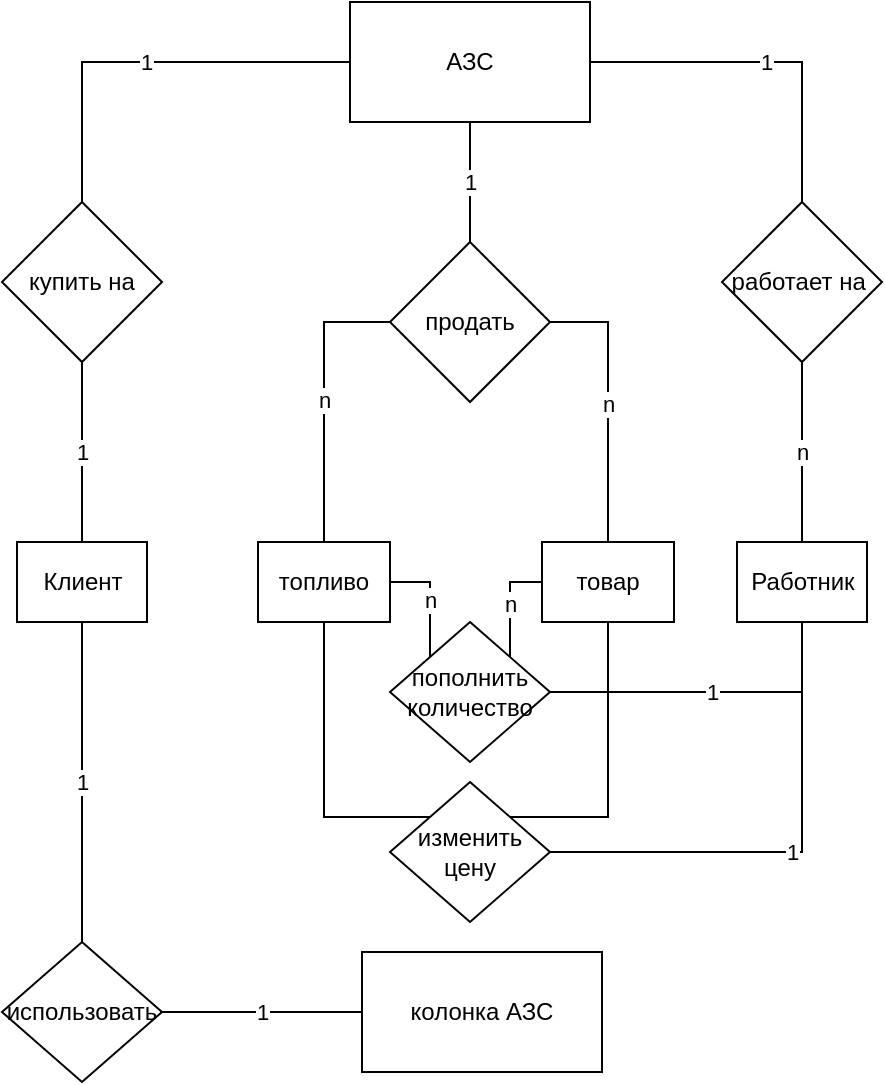 <mxfile version="13.7.7" type="github">
  <diagram id="jSTkYgbFLm7wpSHd20Ko" name="Page-1">
    <mxGraphModel dx="868" dy="450" grid="1" gridSize="10" guides="1" tooltips="1" connect="1" arrows="1" fold="1" page="1" pageScale="1" pageWidth="827" pageHeight="1169" math="0" shadow="0">
      <root>
        <mxCell id="0" />
        <mxCell id="1" parent="0" />
        <mxCell id="5gSWZHsoFy3DXVIRuG_q-6" value="1" style="edgeStyle=orthogonalEdgeStyle;rounded=0;orthogonalLoop=1;jettySize=auto;html=1;exitX=0.5;exitY=0;exitDx=0;exitDy=0;entryX=0.5;entryY=1;entryDx=0;entryDy=0;endArrow=none;endFill=0;" edge="1" parent="1" source="5gSWZHsoFy3DXVIRuG_q-1" target="5gSWZHsoFy3DXVIRuG_q-3">
          <mxGeometry relative="1" as="geometry" />
        </mxCell>
        <mxCell id="5gSWZHsoFy3DXVIRuG_q-19" value="1" style="edgeStyle=orthogonalEdgeStyle;rounded=0;orthogonalLoop=1;jettySize=auto;html=1;exitX=0.5;exitY=1;exitDx=0;exitDy=0;endArrow=none;endFill=0;" edge="1" parent="1" source="5gSWZHsoFy3DXVIRuG_q-1" target="5gSWZHsoFy3DXVIRuG_q-5">
          <mxGeometry relative="1" as="geometry" />
        </mxCell>
        <mxCell id="5gSWZHsoFy3DXVIRuG_q-1" value="Клиент" style="rounded=0;whiteSpace=wrap;html=1;" vertex="1" parent="1">
          <mxGeometry x="187.5" y="380" width="65" height="40" as="geometry" />
        </mxCell>
        <mxCell id="5gSWZHsoFy3DXVIRuG_q-9" value="n" style="edgeStyle=orthogonalEdgeStyle;rounded=0;orthogonalLoop=1;jettySize=auto;html=1;exitX=0.5;exitY=0;exitDx=0;exitDy=0;entryX=0.5;entryY=1;entryDx=0;entryDy=0;endArrow=none;endFill=0;" edge="1" parent="1" source="5gSWZHsoFy3DXVIRuG_q-2" target="5gSWZHsoFy3DXVIRuG_q-8">
          <mxGeometry relative="1" as="geometry" />
        </mxCell>
        <mxCell id="5gSWZHsoFy3DXVIRuG_q-23" value="1" style="edgeStyle=orthogonalEdgeStyle;rounded=0;orthogonalLoop=1;jettySize=auto;html=1;exitX=0.5;exitY=1;exitDx=0;exitDy=0;endArrow=none;endFill=0;entryX=1;entryY=0.5;entryDx=0;entryDy=0;" edge="1" parent="1" source="5gSWZHsoFy3DXVIRuG_q-2" target="5gSWZHsoFy3DXVIRuG_q-22">
          <mxGeometry relative="1" as="geometry" />
        </mxCell>
        <mxCell id="5gSWZHsoFy3DXVIRuG_q-27" value="1" style="edgeStyle=orthogonalEdgeStyle;rounded=0;orthogonalLoop=1;jettySize=auto;html=1;exitX=0.5;exitY=1;exitDx=0;exitDy=0;entryX=1;entryY=0.5;entryDx=0;entryDy=0;endArrow=none;endFill=0;" edge="1" parent="1" source="5gSWZHsoFy3DXVIRuG_q-2" target="5gSWZHsoFy3DXVIRuG_q-26">
          <mxGeometry relative="1" as="geometry" />
        </mxCell>
        <mxCell id="5gSWZHsoFy3DXVIRuG_q-2" value="Работник" style="rounded=0;whiteSpace=wrap;html=1;" vertex="1" parent="1">
          <mxGeometry x="547.5" y="380" width="65" height="40" as="geometry" />
        </mxCell>
        <mxCell id="5gSWZHsoFy3DXVIRuG_q-7" value="1" style="edgeStyle=orthogonalEdgeStyle;rounded=0;orthogonalLoop=1;jettySize=auto;html=1;exitX=0.5;exitY=0;exitDx=0;exitDy=0;entryX=0;entryY=0.5;entryDx=0;entryDy=0;endArrow=none;endFill=0;" edge="1" parent="1" source="5gSWZHsoFy3DXVIRuG_q-3" target="5gSWZHsoFy3DXVIRuG_q-4">
          <mxGeometry relative="1" as="geometry" />
        </mxCell>
        <mxCell id="5gSWZHsoFy3DXVIRuG_q-3" value="купить на" style="rhombus;whiteSpace=wrap;html=1;" vertex="1" parent="1">
          <mxGeometry x="180" y="210" width="80" height="80" as="geometry" />
        </mxCell>
        <mxCell id="5gSWZHsoFy3DXVIRuG_q-12" value="1" style="edgeStyle=orthogonalEdgeStyle;rounded=0;orthogonalLoop=1;jettySize=auto;html=1;exitX=0.5;exitY=1;exitDx=0;exitDy=0;endArrow=none;endFill=0;" edge="1" parent="1" source="5gSWZHsoFy3DXVIRuG_q-4" target="5gSWZHsoFy3DXVIRuG_q-11">
          <mxGeometry relative="1" as="geometry" />
        </mxCell>
        <mxCell id="5gSWZHsoFy3DXVIRuG_q-4" value="АЗС" style="rounded=0;whiteSpace=wrap;html=1;" vertex="1" parent="1">
          <mxGeometry x="354" y="110" width="120" height="60" as="geometry" />
        </mxCell>
        <mxCell id="5gSWZHsoFy3DXVIRuG_q-20" value="1" style="edgeStyle=orthogonalEdgeStyle;rounded=0;orthogonalLoop=1;jettySize=auto;html=1;exitX=1;exitY=0.5;exitDx=0;exitDy=0;endArrow=none;endFill=0;" edge="1" parent="1" source="5gSWZHsoFy3DXVIRuG_q-5" target="5gSWZHsoFy3DXVIRuG_q-18">
          <mxGeometry relative="1" as="geometry" />
        </mxCell>
        <mxCell id="5gSWZHsoFy3DXVIRuG_q-5" value="использовать" style="rhombus;whiteSpace=wrap;html=1;" vertex="1" parent="1">
          <mxGeometry x="180" y="580" width="80" height="70" as="geometry" />
        </mxCell>
        <mxCell id="5gSWZHsoFy3DXVIRuG_q-10" value="1" style="edgeStyle=orthogonalEdgeStyle;rounded=0;orthogonalLoop=1;jettySize=auto;html=1;exitX=0.5;exitY=0;exitDx=0;exitDy=0;entryX=1;entryY=0.5;entryDx=0;entryDy=0;endArrow=none;endFill=0;" edge="1" parent="1" source="5gSWZHsoFy3DXVIRuG_q-8" target="5gSWZHsoFy3DXVIRuG_q-4">
          <mxGeometry relative="1" as="geometry" />
        </mxCell>
        <mxCell id="5gSWZHsoFy3DXVIRuG_q-8" value="работает на&amp;nbsp;" style="rhombus;whiteSpace=wrap;html=1;" vertex="1" parent="1">
          <mxGeometry x="540" y="210" width="80" height="80" as="geometry" />
        </mxCell>
        <mxCell id="5gSWZHsoFy3DXVIRuG_q-15" value="n" style="edgeStyle=orthogonalEdgeStyle;rounded=0;orthogonalLoop=1;jettySize=auto;html=1;exitX=0;exitY=0.5;exitDx=0;exitDy=0;entryX=0.5;entryY=0;entryDx=0;entryDy=0;endArrow=none;endFill=0;" edge="1" parent="1" source="5gSWZHsoFy3DXVIRuG_q-11" target="5gSWZHsoFy3DXVIRuG_q-13">
          <mxGeometry relative="1" as="geometry" />
        </mxCell>
        <mxCell id="5gSWZHsoFy3DXVIRuG_q-16" value="n" style="edgeStyle=orthogonalEdgeStyle;rounded=0;orthogonalLoop=1;jettySize=auto;html=1;exitX=1;exitY=0.5;exitDx=0;exitDy=0;endArrow=none;endFill=0;" edge="1" parent="1" source="5gSWZHsoFy3DXVIRuG_q-11" target="5gSWZHsoFy3DXVIRuG_q-14">
          <mxGeometry relative="1" as="geometry" />
        </mxCell>
        <mxCell id="5gSWZHsoFy3DXVIRuG_q-11" value="продать" style="rhombus;whiteSpace=wrap;html=1;" vertex="1" parent="1">
          <mxGeometry x="374" y="230" width="80" height="80" as="geometry" />
        </mxCell>
        <mxCell id="5gSWZHsoFy3DXVIRuG_q-13" value="топливо" style="rounded=0;whiteSpace=wrap;html=1;" vertex="1" parent="1">
          <mxGeometry x="308" y="380" width="66" height="40" as="geometry" />
        </mxCell>
        <mxCell id="5gSWZHsoFy3DXVIRuG_q-14" value="товар" style="rounded=0;whiteSpace=wrap;html=1;" vertex="1" parent="1">
          <mxGeometry x="450" y="380" width="66" height="40" as="geometry" />
        </mxCell>
        <mxCell id="5gSWZHsoFy3DXVIRuG_q-18" value="колонка АЗС" style="rounded=0;whiteSpace=wrap;html=1;" vertex="1" parent="1">
          <mxGeometry x="360" y="585" width="120" height="60" as="geometry" />
        </mxCell>
        <mxCell id="5gSWZHsoFy3DXVIRuG_q-24" value="n" style="edgeStyle=orthogonalEdgeStyle;rounded=0;orthogonalLoop=1;jettySize=auto;html=1;exitX=1;exitY=0;exitDx=0;exitDy=0;entryX=0;entryY=0.5;entryDx=0;entryDy=0;endArrow=none;endFill=0;" edge="1" parent="1" source="5gSWZHsoFy3DXVIRuG_q-22" target="5gSWZHsoFy3DXVIRuG_q-14">
          <mxGeometry relative="1" as="geometry" />
        </mxCell>
        <mxCell id="5gSWZHsoFy3DXVIRuG_q-25" value="n" style="edgeStyle=orthogonalEdgeStyle;rounded=0;orthogonalLoop=1;jettySize=auto;html=1;exitX=0;exitY=0;exitDx=0;exitDy=0;entryX=1;entryY=0.5;entryDx=0;entryDy=0;endArrow=none;endFill=0;" edge="1" parent="1" source="5gSWZHsoFy3DXVIRuG_q-22" target="5gSWZHsoFy3DXVIRuG_q-13">
          <mxGeometry relative="1" as="geometry" />
        </mxCell>
        <mxCell id="5gSWZHsoFy3DXVIRuG_q-22" value="пополнить количество" style="rhombus;whiteSpace=wrap;html=1;" vertex="1" parent="1">
          <mxGeometry x="374" y="420" width="80" height="70" as="geometry" />
        </mxCell>
        <mxCell id="5gSWZHsoFy3DXVIRuG_q-28" style="edgeStyle=orthogonalEdgeStyle;rounded=0;orthogonalLoop=1;jettySize=auto;html=1;exitX=0;exitY=0;exitDx=0;exitDy=0;entryX=0.5;entryY=1;entryDx=0;entryDy=0;endArrow=none;endFill=0;" edge="1" parent="1" source="5gSWZHsoFy3DXVIRuG_q-26" target="5gSWZHsoFy3DXVIRuG_q-13">
          <mxGeometry relative="1" as="geometry">
            <Array as="points">
              <mxPoint x="341" y="518" />
            </Array>
          </mxGeometry>
        </mxCell>
        <mxCell id="5gSWZHsoFy3DXVIRuG_q-29" style="edgeStyle=orthogonalEdgeStyle;rounded=0;orthogonalLoop=1;jettySize=auto;html=1;exitX=1;exitY=0;exitDx=0;exitDy=0;entryX=0.5;entryY=1;entryDx=0;entryDy=0;endArrow=none;endFill=0;" edge="1" parent="1" source="5gSWZHsoFy3DXVIRuG_q-26" target="5gSWZHsoFy3DXVIRuG_q-14">
          <mxGeometry relative="1" as="geometry">
            <Array as="points">
              <mxPoint x="483" y="518" />
            </Array>
          </mxGeometry>
        </mxCell>
        <mxCell id="5gSWZHsoFy3DXVIRuG_q-26" value="изменить цену" style="rhombus;whiteSpace=wrap;html=1;" vertex="1" parent="1">
          <mxGeometry x="374" y="500" width="80" height="70" as="geometry" />
        </mxCell>
      </root>
    </mxGraphModel>
  </diagram>
</mxfile>
